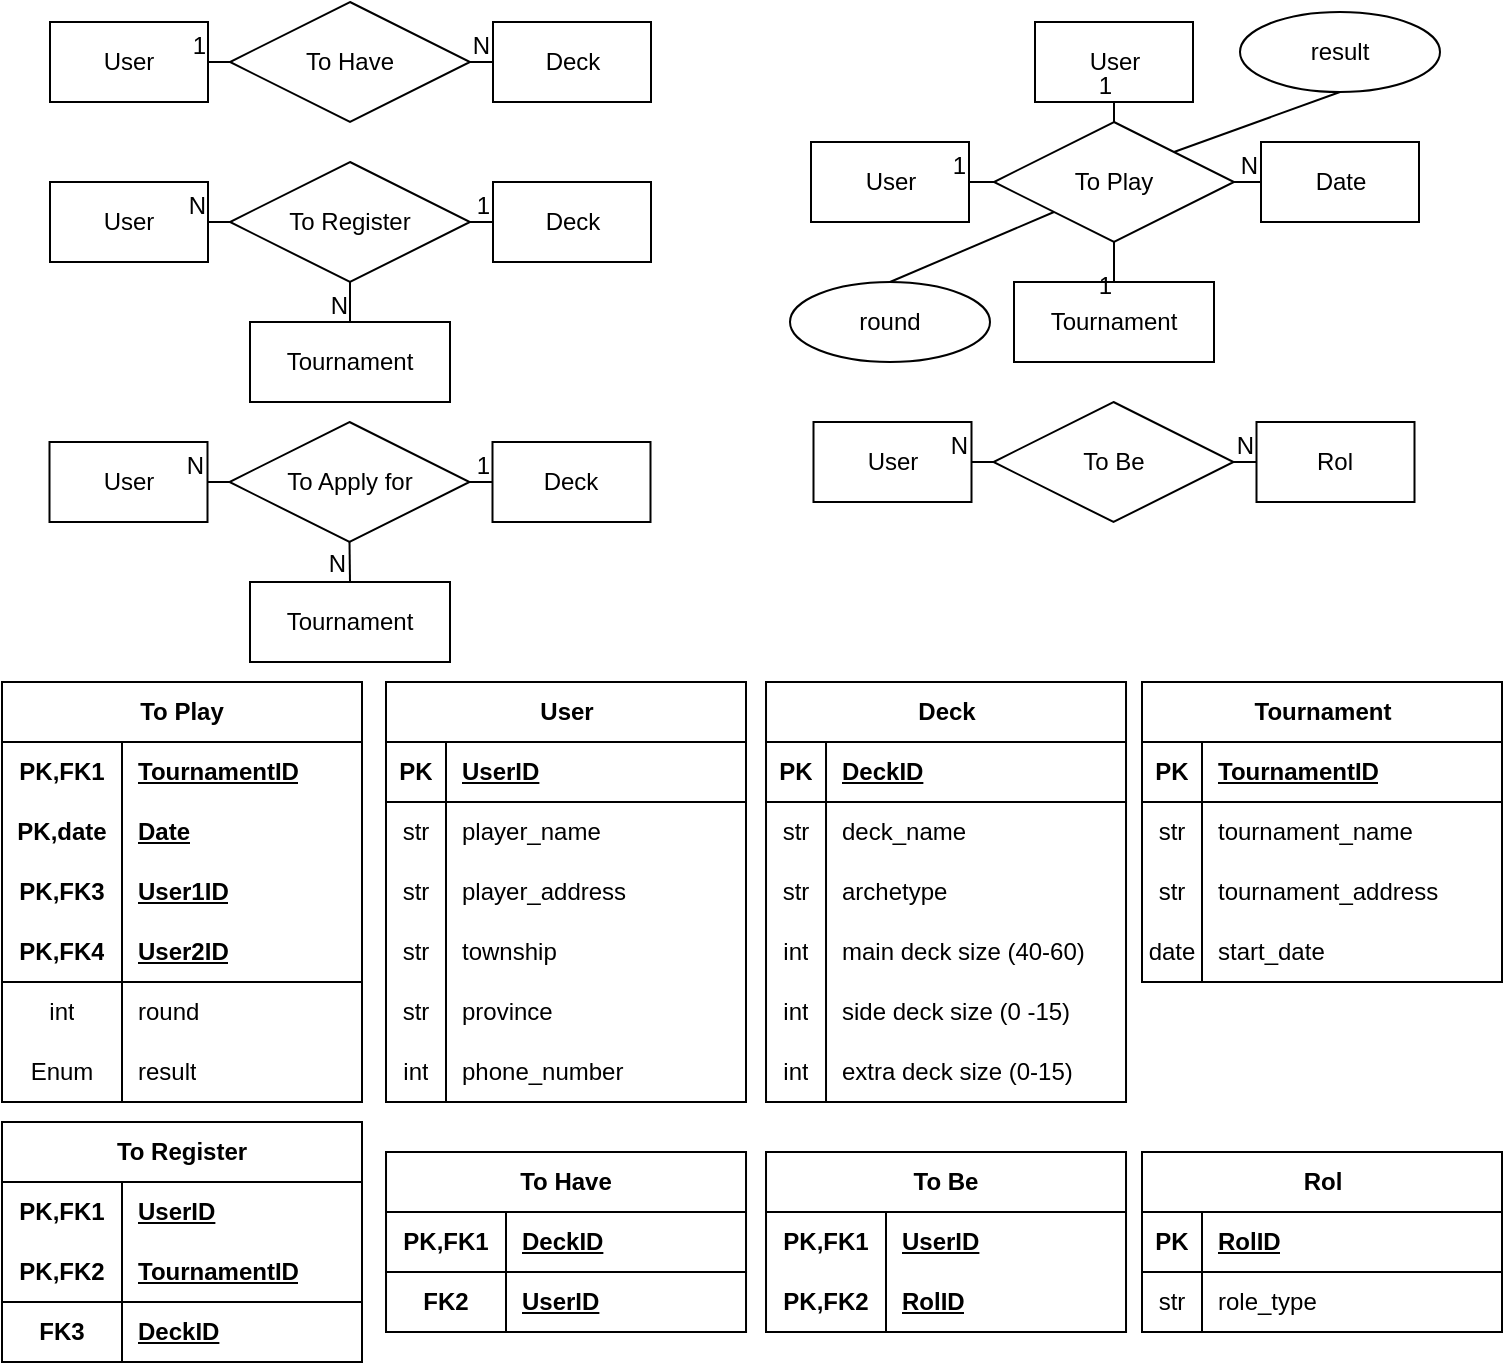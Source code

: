 <mxfile version="21.8.2" type="github">
  <diagram name="Page-1" id="n6OGM5h_O3I-MzQbRJ5R">
    <mxGraphModel dx="880" dy="466" grid="1" gridSize="10" guides="1" tooltips="1" connect="1" arrows="1" fold="1" page="1" pageScale="1" pageWidth="827" pageHeight="1169" math="0" shadow="0">
      <root>
        <mxCell id="0" />
        <mxCell id="1" parent="0" />
        <mxCell id="k-6lbQSvepRwD-YMHX3W-1" value="User" style="whiteSpace=wrap;html=1;align=center;" parent="1" vertex="1">
          <mxGeometry x="552.5" y="60" width="79" height="40" as="geometry" />
        </mxCell>
        <mxCell id="k-6lbQSvepRwD-YMHX3W-2" value="User" style="whiteSpace=wrap;html=1;align=center;" parent="1" vertex="1">
          <mxGeometry x="440.5" y="120" width="79" height="40" as="geometry" />
        </mxCell>
        <mxCell id="k-6lbQSvepRwD-YMHX3W-3" value="User" style="whiteSpace=wrap;html=1;align=center;" parent="1" vertex="1">
          <mxGeometry x="60" y="140" width="79" height="40" as="geometry" />
        </mxCell>
        <mxCell id="k-6lbQSvepRwD-YMHX3W-4" value="User" style="whiteSpace=wrap;html=1;align=center;" parent="1" vertex="1">
          <mxGeometry x="60" y="60" width="79" height="40" as="geometry" />
        </mxCell>
        <mxCell id="k-6lbQSvepRwD-YMHX3W-5" value="Tournament" style="whiteSpace=wrap;html=1;align=center;" parent="1" vertex="1">
          <mxGeometry x="542" y="190" width="100" height="40" as="geometry" />
        </mxCell>
        <mxCell id="k-6lbQSvepRwD-YMHX3W-6" value="To Have" style="shape=rhombus;perimeter=rhombusPerimeter;whiteSpace=wrap;html=1;align=center;rounded=0;" parent="1" vertex="1">
          <mxGeometry x="150" y="50" width="120" height="60" as="geometry" />
        </mxCell>
        <mxCell id="k-6lbQSvepRwD-YMHX3W-9" value="" style="endArrow=none;html=1;rounded=0;entryX=0;entryY=0.5;entryDx=0;entryDy=0;exitX=1;exitY=0.5;exitDx=0;exitDy=0;" parent="1" source="k-6lbQSvepRwD-YMHX3W-6" target="k-6lbQSvepRwD-YMHX3W-131" edge="1">
          <mxGeometry relative="1" as="geometry">
            <mxPoint x="160" y="130" as="sourcePoint" />
            <mxPoint x="140" y="80" as="targetPoint" />
          </mxGeometry>
        </mxCell>
        <mxCell id="k-6lbQSvepRwD-YMHX3W-10" value="N" style="resizable=0;html=1;whiteSpace=wrap;align=right;verticalAlign=bottom;rounded=0;" parent="k-6lbQSvepRwD-YMHX3W-9" connectable="0" vertex="1">
          <mxGeometry x="1" relative="1" as="geometry" />
        </mxCell>
        <mxCell id="k-6lbQSvepRwD-YMHX3W-11" value="To Register" style="shape=rhombus;perimeter=rhombusPerimeter;whiteSpace=wrap;html=1;align=center;rounded=0;" parent="1" vertex="1">
          <mxGeometry x="150" y="130" width="120" height="60" as="geometry" />
        </mxCell>
        <mxCell id="k-6lbQSvepRwD-YMHX3W-12" value="" style="endArrow=none;html=1;rounded=0;exitX=0.5;exitY=1;exitDx=0;exitDy=0;entryX=0.5;entryY=0;entryDx=0;entryDy=0;" parent="1" source="k-6lbQSvepRwD-YMHX3W-11" target="k-6lbQSvepRwD-YMHX3W-130" edge="1">
          <mxGeometry relative="1" as="geometry">
            <mxPoint x="250" y="270" as="sourcePoint" />
            <mxPoint x="209.995" y="220" as="targetPoint" />
          </mxGeometry>
        </mxCell>
        <mxCell id="k-6lbQSvepRwD-YMHX3W-13" value="N" style="resizable=0;html=1;whiteSpace=wrap;align=right;verticalAlign=bottom;rounded=0;" parent="k-6lbQSvepRwD-YMHX3W-12" connectable="0" vertex="1">
          <mxGeometry x="1" relative="1" as="geometry" />
        </mxCell>
        <mxCell id="k-6lbQSvepRwD-YMHX3W-14" style="edgeStyle=orthogonalEdgeStyle;rounded=0;orthogonalLoop=1;jettySize=auto;html=1;exitX=1;exitY=0;exitDx=0;exitDy=0;" parent="1" source="k-6lbQSvepRwD-YMHX3W-15" edge="1">
          <mxGeometry relative="1" as="geometry">
            <mxPoint x="622" y="125" as="targetPoint" />
          </mxGeometry>
        </mxCell>
        <mxCell id="k-6lbQSvepRwD-YMHX3W-15" value="To Play" style="shape=rhombus;perimeter=rhombusPerimeter;whiteSpace=wrap;html=1;align=center;rounded=0;" parent="1" vertex="1">
          <mxGeometry x="532" y="110" width="120" height="60" as="geometry" />
        </mxCell>
        <mxCell id="k-6lbQSvepRwD-YMHX3W-16" value="round" style="ellipse;whiteSpace=wrap;html=1;align=center;" parent="1" vertex="1">
          <mxGeometry x="430" y="190" width="100" height="40" as="geometry" />
        </mxCell>
        <mxCell id="k-6lbQSvepRwD-YMHX3W-17" value="" style="endArrow=none;html=1;rounded=0;exitX=0.5;exitY=0;exitDx=0;exitDy=0;entryX=0;entryY=1;entryDx=0;entryDy=0;" parent="1" source="k-6lbQSvepRwD-YMHX3W-16" target="k-6lbQSvepRwD-YMHX3W-15" edge="1">
          <mxGeometry relative="1" as="geometry">
            <mxPoint x="514" y="160" as="sourcePoint" />
            <mxPoint x="674" y="160" as="targetPoint" />
          </mxGeometry>
        </mxCell>
        <mxCell id="k-6lbQSvepRwD-YMHX3W-20" value="result" style="ellipse;whiteSpace=wrap;html=1;align=center;" parent="1" vertex="1">
          <mxGeometry x="655" y="55" width="100" height="40" as="geometry" />
        </mxCell>
        <mxCell id="k-6lbQSvepRwD-YMHX3W-21" value="" style="endArrow=none;html=1;rounded=0;exitX=0.5;exitY=1;exitDx=0;exitDy=0;entryX=1;entryY=0;entryDx=0;entryDy=0;" parent="1" source="k-6lbQSvepRwD-YMHX3W-20" target="k-6lbQSvepRwD-YMHX3W-15" edge="1">
          <mxGeometry relative="1" as="geometry">
            <mxPoint x="566" y="42" as="sourcePoint" />
            <mxPoint x="674" y="110" as="targetPoint" />
          </mxGeometry>
        </mxCell>
        <mxCell id="k-6lbQSvepRwD-YMHX3W-22" value="To Play" style="shape=table;startSize=30;container=1;collapsible=1;childLayout=tableLayout;fixedRows=1;rowLines=0;fontStyle=1;align=center;resizeLast=1;html=1;whiteSpace=wrap;" parent="1" vertex="1">
          <mxGeometry x="36" y="390" width="180" height="210" as="geometry" />
        </mxCell>
        <mxCell id="k-6lbQSvepRwD-YMHX3W-23" style="shape=tableRow;horizontal=0;startSize=0;swimlaneHead=0;swimlaneBody=0;fillColor=none;collapsible=0;dropTarget=0;points=[[0,0.5],[1,0.5]];portConstraint=eastwest;top=0;left=0;right=0;bottom=0;html=1;" parent="k-6lbQSvepRwD-YMHX3W-22" vertex="1">
          <mxGeometry y="30" width="180" height="30" as="geometry" />
        </mxCell>
        <mxCell id="k-6lbQSvepRwD-YMHX3W-24" style="shape=partialRectangle;connectable=0;fillColor=none;top=0;left=0;bottom=0;right=0;fontStyle=1;overflow=hidden;html=1;whiteSpace=wrap;" parent="k-6lbQSvepRwD-YMHX3W-23" vertex="1">
          <mxGeometry width="60" height="30" as="geometry">
            <mxRectangle width="60" height="30" as="alternateBounds" />
          </mxGeometry>
        </mxCell>
        <mxCell id="k-6lbQSvepRwD-YMHX3W-25" style="shape=partialRectangle;connectable=0;fillColor=none;top=0;left=0;bottom=0;right=0;align=left;spacingLeft=6;fontStyle=5;overflow=hidden;html=1;whiteSpace=wrap;" parent="k-6lbQSvepRwD-YMHX3W-23" vertex="1">
          <mxGeometry x="60" width="120" height="30" as="geometry">
            <mxRectangle width="120" height="30" as="alternateBounds" />
          </mxGeometry>
        </mxCell>
        <mxCell id="k-6lbQSvepRwD-YMHX3W-26" style="shape=tableRow;horizontal=0;startSize=0;swimlaneHead=0;swimlaneBody=0;fillColor=none;collapsible=0;dropTarget=0;points=[[0,0.5],[1,0.5]];portConstraint=eastwest;top=0;left=0;right=0;bottom=0;html=1;" parent="k-6lbQSvepRwD-YMHX3W-22" vertex="1">
          <mxGeometry y="60" width="180" height="30" as="geometry" />
        </mxCell>
        <mxCell id="k-6lbQSvepRwD-YMHX3W-27" style="shape=partialRectangle;connectable=0;fillColor=none;top=0;left=0;bottom=0;right=0;fontStyle=1;overflow=hidden;html=1;whiteSpace=wrap;" parent="k-6lbQSvepRwD-YMHX3W-26" vertex="1">
          <mxGeometry width="60" height="30" as="geometry">
            <mxRectangle width="60" height="30" as="alternateBounds" />
          </mxGeometry>
        </mxCell>
        <mxCell id="k-6lbQSvepRwD-YMHX3W-28" style="shape=partialRectangle;connectable=0;fillColor=none;top=0;left=0;bottom=0;right=0;align=left;spacingLeft=6;fontStyle=5;overflow=hidden;html=1;whiteSpace=wrap;" parent="k-6lbQSvepRwD-YMHX3W-26" vertex="1">
          <mxGeometry x="60" width="120" height="30" as="geometry">
            <mxRectangle width="120" height="30" as="alternateBounds" />
          </mxGeometry>
        </mxCell>
        <mxCell id="k-6lbQSvepRwD-YMHX3W-29" value="" style="shape=tableRow;horizontal=0;startSize=0;swimlaneHead=0;swimlaneBody=0;fillColor=none;collapsible=0;dropTarget=0;points=[[0,0.5],[1,0.5]];portConstraint=eastwest;top=0;left=0;right=0;bottom=0;html=1;" parent="k-6lbQSvepRwD-YMHX3W-22" vertex="1">
          <mxGeometry y="90" width="180" height="30" as="geometry" />
        </mxCell>
        <mxCell id="k-6lbQSvepRwD-YMHX3W-30" value="PK,FK3" style="shape=partialRectangle;connectable=0;fillColor=none;top=0;left=0;bottom=0;right=0;fontStyle=1;overflow=hidden;html=1;whiteSpace=wrap;" parent="k-6lbQSvepRwD-YMHX3W-29" vertex="1">
          <mxGeometry width="60" height="30" as="geometry">
            <mxRectangle width="60" height="30" as="alternateBounds" />
          </mxGeometry>
        </mxCell>
        <mxCell id="k-6lbQSvepRwD-YMHX3W-31" value="User1ID" style="shape=partialRectangle;connectable=0;fillColor=none;top=0;left=0;bottom=0;right=0;align=left;spacingLeft=6;fontStyle=5;overflow=hidden;html=1;whiteSpace=wrap;" parent="k-6lbQSvepRwD-YMHX3W-29" vertex="1">
          <mxGeometry x="60" width="120" height="30" as="geometry">
            <mxRectangle width="120" height="30" as="alternateBounds" />
          </mxGeometry>
        </mxCell>
        <mxCell id="k-6lbQSvepRwD-YMHX3W-32" value="" style="shape=tableRow;horizontal=0;startSize=0;swimlaneHead=0;swimlaneBody=0;fillColor=none;collapsible=0;dropTarget=0;points=[[0,0.5],[1,0.5]];portConstraint=eastwest;top=0;left=0;right=0;bottom=1;html=1;" parent="k-6lbQSvepRwD-YMHX3W-22" vertex="1">
          <mxGeometry y="120" width="180" height="30" as="geometry" />
        </mxCell>
        <mxCell id="k-6lbQSvepRwD-YMHX3W-33" value="PK,FK4" style="shape=partialRectangle;connectable=0;fillColor=none;top=0;left=0;bottom=0;right=0;fontStyle=1;overflow=hidden;html=1;whiteSpace=wrap;" parent="k-6lbQSvepRwD-YMHX3W-32" vertex="1">
          <mxGeometry width="60" height="30" as="geometry">
            <mxRectangle width="60" height="30" as="alternateBounds" />
          </mxGeometry>
        </mxCell>
        <mxCell id="k-6lbQSvepRwD-YMHX3W-34" value="User2ID" style="shape=partialRectangle;connectable=0;fillColor=none;top=0;left=0;bottom=0;right=0;align=left;spacingLeft=6;fontStyle=5;overflow=hidden;html=1;whiteSpace=wrap;" parent="k-6lbQSvepRwD-YMHX3W-32" vertex="1">
          <mxGeometry x="60" width="120" height="30" as="geometry">
            <mxRectangle width="120" height="30" as="alternateBounds" />
          </mxGeometry>
        </mxCell>
        <mxCell id="k-6lbQSvepRwD-YMHX3W-35" value="" style="shape=tableRow;horizontal=0;startSize=0;swimlaneHead=0;swimlaneBody=0;fillColor=none;collapsible=0;dropTarget=0;points=[[0,0.5],[1,0.5]];portConstraint=eastwest;top=0;left=0;right=0;bottom=0;html=1;" parent="k-6lbQSvepRwD-YMHX3W-22" vertex="1">
          <mxGeometry y="150" width="180" height="30" as="geometry" />
        </mxCell>
        <mxCell id="k-6lbQSvepRwD-YMHX3W-36" value="int" style="shape=partialRectangle;connectable=0;fillColor=none;top=0;left=0;bottom=0;right=0;editable=1;overflow=hidden;html=1;whiteSpace=wrap;" parent="k-6lbQSvepRwD-YMHX3W-35" vertex="1">
          <mxGeometry width="60" height="30" as="geometry">
            <mxRectangle width="60" height="30" as="alternateBounds" />
          </mxGeometry>
        </mxCell>
        <mxCell id="k-6lbQSvepRwD-YMHX3W-37" value="round" style="shape=partialRectangle;connectable=0;fillColor=none;top=0;left=0;bottom=0;right=0;align=left;spacingLeft=6;overflow=hidden;html=1;whiteSpace=wrap;" parent="k-6lbQSvepRwD-YMHX3W-35" vertex="1">
          <mxGeometry x="60" width="120" height="30" as="geometry">
            <mxRectangle width="120" height="30" as="alternateBounds" />
          </mxGeometry>
        </mxCell>
        <mxCell id="k-6lbQSvepRwD-YMHX3W-41" style="shape=tableRow;horizontal=0;startSize=0;swimlaneHead=0;swimlaneBody=0;fillColor=none;collapsible=0;dropTarget=0;points=[[0,0.5],[1,0.5]];portConstraint=eastwest;top=0;left=0;right=0;bottom=0;html=1;" parent="k-6lbQSvepRwD-YMHX3W-22" vertex="1">
          <mxGeometry y="180" width="180" height="30" as="geometry" />
        </mxCell>
        <mxCell id="k-6lbQSvepRwD-YMHX3W-42" value="Enum" style="shape=partialRectangle;connectable=0;fillColor=none;top=0;left=0;bottom=0;right=0;editable=1;overflow=hidden;html=1;whiteSpace=wrap;" parent="k-6lbQSvepRwD-YMHX3W-41" vertex="1">
          <mxGeometry width="60" height="30" as="geometry">
            <mxRectangle width="60" height="30" as="alternateBounds" />
          </mxGeometry>
        </mxCell>
        <mxCell id="k-6lbQSvepRwD-YMHX3W-43" style="shape=partialRectangle;connectable=0;fillColor=none;top=0;left=0;bottom=0;right=0;align=left;spacingLeft=6;overflow=hidden;html=1;whiteSpace=wrap;" parent="k-6lbQSvepRwD-YMHX3W-41" vertex="1">
          <mxGeometry x="60" width="120" height="30" as="geometry">
            <mxRectangle width="120" height="30" as="alternateBounds" />
          </mxGeometry>
        </mxCell>
        <mxCell id="k-6lbQSvepRwD-YMHX3W-44" value="PK,date" style="shape=partialRectangle;connectable=0;fillColor=none;top=0;left=0;bottom=0;right=0;fontStyle=1;overflow=hidden;html=1;whiteSpace=wrap;" parent="1" vertex="1">
          <mxGeometry x="36" y="450" width="60" height="30" as="geometry">
            <mxRectangle width="60" height="30" as="alternateBounds" />
          </mxGeometry>
        </mxCell>
        <mxCell id="k-6lbQSvepRwD-YMHX3W-45" value="Date" style="shape=partialRectangle;connectable=0;fillColor=none;top=0;left=0;bottom=0;right=0;align=left;spacingLeft=6;fontStyle=5;overflow=hidden;html=1;whiteSpace=wrap;" parent="1" vertex="1">
          <mxGeometry x="96" y="450" width="120" height="30" as="geometry">
            <mxRectangle width="120" height="30" as="alternateBounds" />
          </mxGeometry>
        </mxCell>
        <mxCell id="k-6lbQSvepRwD-YMHX3W-46" value="PK,FK1" style="shape=partialRectangle;connectable=0;fillColor=none;top=0;left=0;bottom=0;right=0;fontStyle=1;overflow=hidden;html=1;whiteSpace=wrap;" parent="1" vertex="1">
          <mxGeometry x="36" y="420" width="60" height="30" as="geometry">
            <mxRectangle width="60" height="30" as="alternateBounds" />
          </mxGeometry>
        </mxCell>
        <mxCell id="k-6lbQSvepRwD-YMHX3W-47" value="TournamentID" style="shape=partialRectangle;connectable=0;fillColor=none;top=0;left=0;bottom=0;right=0;align=left;spacingLeft=6;fontStyle=5;overflow=hidden;html=1;whiteSpace=wrap;" parent="1" vertex="1">
          <mxGeometry x="96" y="420" width="120" height="30" as="geometry">
            <mxRectangle width="120" height="30" as="alternateBounds" />
          </mxGeometry>
        </mxCell>
        <mxCell id="k-6lbQSvepRwD-YMHX3W-48" value="result" style="shape=partialRectangle;connectable=0;fillColor=none;top=0;left=0;bottom=0;right=0;align=left;spacingLeft=6;overflow=hidden;html=1;whiteSpace=wrap;" parent="1" vertex="1">
          <mxGeometry x="96" y="570" width="120" height="30" as="geometry">
            <mxRectangle width="120" height="30" as="alternateBounds" />
          </mxGeometry>
        </mxCell>
        <mxCell id="k-6lbQSvepRwD-YMHX3W-49" value="User" style="shape=table;startSize=30;container=1;collapsible=1;childLayout=tableLayout;fixedRows=1;rowLines=0;fontStyle=1;align=center;resizeLast=1;html=1;" parent="1" vertex="1">
          <mxGeometry x="228" y="390" width="180" height="210" as="geometry" />
        </mxCell>
        <mxCell id="k-6lbQSvepRwD-YMHX3W-50" value="" style="shape=tableRow;horizontal=0;startSize=0;swimlaneHead=0;swimlaneBody=0;fillColor=none;collapsible=0;dropTarget=0;points=[[0,0.5],[1,0.5]];portConstraint=eastwest;top=0;left=0;right=0;bottom=1;" parent="k-6lbQSvepRwD-YMHX3W-49" vertex="1">
          <mxGeometry y="30" width="180" height="30" as="geometry" />
        </mxCell>
        <mxCell id="k-6lbQSvepRwD-YMHX3W-51" value="PK" style="shape=partialRectangle;connectable=0;fillColor=none;top=0;left=0;bottom=0;right=0;fontStyle=1;overflow=hidden;whiteSpace=wrap;html=1;" parent="k-6lbQSvepRwD-YMHX3W-50" vertex="1">
          <mxGeometry width="30" height="30" as="geometry">
            <mxRectangle width="30" height="30" as="alternateBounds" />
          </mxGeometry>
        </mxCell>
        <mxCell id="k-6lbQSvepRwD-YMHX3W-52" value="UserID" style="shape=partialRectangle;connectable=0;fillColor=none;top=0;left=0;bottom=0;right=0;align=left;spacingLeft=6;fontStyle=5;overflow=hidden;whiteSpace=wrap;html=1;" parent="k-6lbQSvepRwD-YMHX3W-50" vertex="1">
          <mxGeometry x="30" width="150" height="30" as="geometry">
            <mxRectangle width="150" height="30" as="alternateBounds" />
          </mxGeometry>
        </mxCell>
        <mxCell id="k-6lbQSvepRwD-YMHX3W-53" value="" style="shape=tableRow;horizontal=0;startSize=0;swimlaneHead=0;swimlaneBody=0;fillColor=none;collapsible=0;dropTarget=0;points=[[0,0.5],[1,0.5]];portConstraint=eastwest;top=0;left=0;right=0;bottom=0;" parent="k-6lbQSvepRwD-YMHX3W-49" vertex="1">
          <mxGeometry y="60" width="180" height="30" as="geometry" />
        </mxCell>
        <mxCell id="k-6lbQSvepRwD-YMHX3W-54" value="str" style="shape=partialRectangle;connectable=0;fillColor=none;top=0;left=0;bottom=0;right=0;editable=1;overflow=hidden;whiteSpace=wrap;html=1;" parent="k-6lbQSvepRwD-YMHX3W-53" vertex="1">
          <mxGeometry width="30" height="30" as="geometry">
            <mxRectangle width="30" height="30" as="alternateBounds" />
          </mxGeometry>
        </mxCell>
        <mxCell id="k-6lbQSvepRwD-YMHX3W-55" value="player_name" style="shape=partialRectangle;connectable=0;fillColor=none;top=0;left=0;bottom=0;right=0;align=left;spacingLeft=6;overflow=hidden;whiteSpace=wrap;html=1;" parent="k-6lbQSvepRwD-YMHX3W-53" vertex="1">
          <mxGeometry x="30" width="150" height="30" as="geometry">
            <mxRectangle width="150" height="30" as="alternateBounds" />
          </mxGeometry>
        </mxCell>
        <mxCell id="k-6lbQSvepRwD-YMHX3W-56" value="" style="shape=tableRow;horizontal=0;startSize=0;swimlaneHead=0;swimlaneBody=0;fillColor=none;collapsible=0;dropTarget=0;points=[[0,0.5],[1,0.5]];portConstraint=eastwest;top=0;left=0;right=0;bottom=0;" parent="k-6lbQSvepRwD-YMHX3W-49" vertex="1">
          <mxGeometry y="90" width="180" height="30" as="geometry" />
        </mxCell>
        <mxCell id="k-6lbQSvepRwD-YMHX3W-57" value="str" style="shape=partialRectangle;connectable=0;fillColor=none;top=0;left=0;bottom=0;right=0;editable=1;overflow=hidden;whiteSpace=wrap;html=1;" parent="k-6lbQSvepRwD-YMHX3W-56" vertex="1">
          <mxGeometry width="30" height="30" as="geometry">
            <mxRectangle width="30" height="30" as="alternateBounds" />
          </mxGeometry>
        </mxCell>
        <mxCell id="k-6lbQSvepRwD-YMHX3W-58" value="player_address" style="shape=partialRectangle;connectable=0;fillColor=none;top=0;left=0;bottom=0;right=0;align=left;spacingLeft=6;overflow=hidden;whiteSpace=wrap;html=1;" parent="k-6lbQSvepRwD-YMHX3W-56" vertex="1">
          <mxGeometry x="30" width="150" height="30" as="geometry">
            <mxRectangle width="150" height="30" as="alternateBounds" />
          </mxGeometry>
        </mxCell>
        <mxCell id="k-6lbQSvepRwD-YMHX3W-59" value="" style="shape=tableRow;horizontal=0;startSize=0;swimlaneHead=0;swimlaneBody=0;fillColor=none;collapsible=0;dropTarget=0;points=[[0,0.5],[1,0.5]];portConstraint=eastwest;top=0;left=0;right=0;bottom=0;" parent="k-6lbQSvepRwD-YMHX3W-49" vertex="1">
          <mxGeometry y="120" width="180" height="30" as="geometry" />
        </mxCell>
        <mxCell id="k-6lbQSvepRwD-YMHX3W-60" value="str" style="shape=partialRectangle;connectable=0;fillColor=none;top=0;left=0;bottom=0;right=0;editable=1;overflow=hidden;whiteSpace=wrap;html=1;" parent="k-6lbQSvepRwD-YMHX3W-59" vertex="1">
          <mxGeometry width="30" height="30" as="geometry">
            <mxRectangle width="30" height="30" as="alternateBounds" />
          </mxGeometry>
        </mxCell>
        <mxCell id="k-6lbQSvepRwD-YMHX3W-61" value="township" style="shape=partialRectangle;connectable=0;fillColor=none;top=0;left=0;bottom=0;right=0;align=left;spacingLeft=6;overflow=hidden;whiteSpace=wrap;html=1;" parent="k-6lbQSvepRwD-YMHX3W-59" vertex="1">
          <mxGeometry x="30" width="150" height="30" as="geometry">
            <mxRectangle width="150" height="30" as="alternateBounds" />
          </mxGeometry>
        </mxCell>
        <mxCell id="k-6lbQSvepRwD-YMHX3W-62" style="shape=tableRow;horizontal=0;startSize=0;swimlaneHead=0;swimlaneBody=0;fillColor=none;collapsible=0;dropTarget=0;points=[[0,0.5],[1,0.5]];portConstraint=eastwest;top=0;left=0;right=0;bottom=0;" parent="k-6lbQSvepRwD-YMHX3W-49" vertex="1">
          <mxGeometry y="150" width="180" height="30" as="geometry" />
        </mxCell>
        <mxCell id="k-6lbQSvepRwD-YMHX3W-63" value="str" style="shape=partialRectangle;connectable=0;fillColor=none;top=0;left=0;bottom=0;right=0;editable=1;overflow=hidden;whiteSpace=wrap;html=1;" parent="k-6lbQSvepRwD-YMHX3W-62" vertex="1">
          <mxGeometry width="30" height="30" as="geometry">
            <mxRectangle width="30" height="30" as="alternateBounds" />
          </mxGeometry>
        </mxCell>
        <mxCell id="k-6lbQSvepRwD-YMHX3W-64" value="province" style="shape=partialRectangle;connectable=0;fillColor=none;top=0;left=0;bottom=0;right=0;align=left;spacingLeft=6;overflow=hidden;whiteSpace=wrap;html=1;" parent="k-6lbQSvepRwD-YMHX3W-62" vertex="1">
          <mxGeometry x="30" width="150" height="30" as="geometry">
            <mxRectangle width="150" height="30" as="alternateBounds" />
          </mxGeometry>
        </mxCell>
        <mxCell id="k-6lbQSvepRwD-YMHX3W-65" style="shape=tableRow;horizontal=0;startSize=0;swimlaneHead=0;swimlaneBody=0;fillColor=none;collapsible=0;dropTarget=0;points=[[0,0.5],[1,0.5]];portConstraint=eastwest;top=0;left=0;right=0;bottom=0;" parent="k-6lbQSvepRwD-YMHX3W-49" vertex="1">
          <mxGeometry y="180" width="180" height="30" as="geometry" />
        </mxCell>
        <mxCell id="k-6lbQSvepRwD-YMHX3W-66" value="int" style="shape=partialRectangle;connectable=0;fillColor=none;top=0;left=0;bottom=0;right=0;editable=1;overflow=hidden;whiteSpace=wrap;html=1;" parent="k-6lbQSvepRwD-YMHX3W-65" vertex="1">
          <mxGeometry width="30" height="30" as="geometry">
            <mxRectangle width="30" height="30" as="alternateBounds" />
          </mxGeometry>
        </mxCell>
        <mxCell id="k-6lbQSvepRwD-YMHX3W-67" value="phone_number" style="shape=partialRectangle;connectable=0;fillColor=none;top=0;left=0;bottom=0;right=0;align=left;spacingLeft=6;overflow=hidden;whiteSpace=wrap;html=1;" parent="k-6lbQSvepRwD-YMHX3W-65" vertex="1">
          <mxGeometry x="30" width="150" height="30" as="geometry">
            <mxRectangle width="150" height="30" as="alternateBounds" />
          </mxGeometry>
        </mxCell>
        <mxCell id="k-6lbQSvepRwD-YMHX3W-68" value="Deck" style="shape=table;startSize=30;container=1;collapsible=1;childLayout=tableLayout;fixedRows=1;rowLines=0;fontStyle=1;align=center;resizeLast=1;html=1;" parent="1" vertex="1">
          <mxGeometry x="418.01" y="390" width="180" height="210" as="geometry" />
        </mxCell>
        <mxCell id="k-6lbQSvepRwD-YMHX3W-69" value="" style="shape=tableRow;horizontal=0;startSize=0;swimlaneHead=0;swimlaneBody=0;fillColor=none;collapsible=0;dropTarget=0;points=[[0,0.5],[1,0.5]];portConstraint=eastwest;top=0;left=0;right=0;bottom=1;" parent="k-6lbQSvepRwD-YMHX3W-68" vertex="1">
          <mxGeometry y="30" width="180" height="30" as="geometry" />
        </mxCell>
        <mxCell id="k-6lbQSvepRwD-YMHX3W-70" value="PK" style="shape=partialRectangle;connectable=0;fillColor=none;top=0;left=0;bottom=0;right=0;fontStyle=1;overflow=hidden;whiteSpace=wrap;html=1;" parent="k-6lbQSvepRwD-YMHX3W-69" vertex="1">
          <mxGeometry width="30" height="30" as="geometry">
            <mxRectangle width="30" height="30" as="alternateBounds" />
          </mxGeometry>
        </mxCell>
        <mxCell id="k-6lbQSvepRwD-YMHX3W-71" value="DeckID" style="shape=partialRectangle;connectable=0;fillColor=none;top=0;left=0;bottom=0;right=0;align=left;spacingLeft=6;fontStyle=5;overflow=hidden;whiteSpace=wrap;html=1;" parent="k-6lbQSvepRwD-YMHX3W-69" vertex="1">
          <mxGeometry x="30" width="150" height="30" as="geometry">
            <mxRectangle width="150" height="30" as="alternateBounds" />
          </mxGeometry>
        </mxCell>
        <mxCell id="k-6lbQSvepRwD-YMHX3W-72" value="" style="shape=tableRow;horizontal=0;startSize=0;swimlaneHead=0;swimlaneBody=0;fillColor=none;collapsible=0;dropTarget=0;points=[[0,0.5],[1,0.5]];portConstraint=eastwest;top=0;left=0;right=0;bottom=0;" parent="k-6lbQSvepRwD-YMHX3W-68" vertex="1">
          <mxGeometry y="60" width="180" height="30" as="geometry" />
        </mxCell>
        <mxCell id="k-6lbQSvepRwD-YMHX3W-73" value="str" style="shape=partialRectangle;connectable=0;fillColor=none;top=0;left=0;bottom=0;right=0;editable=1;overflow=hidden;whiteSpace=wrap;html=1;" parent="k-6lbQSvepRwD-YMHX3W-72" vertex="1">
          <mxGeometry width="30" height="30" as="geometry">
            <mxRectangle width="30" height="30" as="alternateBounds" />
          </mxGeometry>
        </mxCell>
        <mxCell id="k-6lbQSvepRwD-YMHX3W-74" value="deck_name" style="shape=partialRectangle;connectable=0;fillColor=none;top=0;left=0;bottom=0;right=0;align=left;spacingLeft=6;overflow=hidden;whiteSpace=wrap;html=1;" parent="k-6lbQSvepRwD-YMHX3W-72" vertex="1">
          <mxGeometry x="30" width="150" height="30" as="geometry">
            <mxRectangle width="150" height="30" as="alternateBounds" />
          </mxGeometry>
        </mxCell>
        <mxCell id="k-6lbQSvepRwD-YMHX3W-75" value="" style="shape=tableRow;horizontal=0;startSize=0;swimlaneHead=0;swimlaneBody=0;fillColor=none;collapsible=0;dropTarget=0;points=[[0,0.5],[1,0.5]];portConstraint=eastwest;top=0;left=0;right=0;bottom=0;" parent="k-6lbQSvepRwD-YMHX3W-68" vertex="1">
          <mxGeometry y="90" width="180" height="30" as="geometry" />
        </mxCell>
        <mxCell id="k-6lbQSvepRwD-YMHX3W-76" value="str" style="shape=partialRectangle;connectable=0;fillColor=none;top=0;left=0;bottom=0;right=0;editable=1;overflow=hidden;whiteSpace=wrap;html=1;" parent="k-6lbQSvepRwD-YMHX3W-75" vertex="1">
          <mxGeometry width="30" height="30" as="geometry">
            <mxRectangle width="30" height="30" as="alternateBounds" />
          </mxGeometry>
        </mxCell>
        <mxCell id="k-6lbQSvepRwD-YMHX3W-77" value="archetype" style="shape=partialRectangle;connectable=0;fillColor=none;top=0;left=0;bottom=0;right=0;align=left;spacingLeft=6;overflow=hidden;whiteSpace=wrap;html=1;" parent="k-6lbQSvepRwD-YMHX3W-75" vertex="1">
          <mxGeometry x="30" width="150" height="30" as="geometry">
            <mxRectangle width="150" height="30" as="alternateBounds" />
          </mxGeometry>
        </mxCell>
        <mxCell id="k-6lbQSvepRwD-YMHX3W-78" value="" style="shape=tableRow;horizontal=0;startSize=0;swimlaneHead=0;swimlaneBody=0;fillColor=none;collapsible=0;dropTarget=0;points=[[0,0.5],[1,0.5]];portConstraint=eastwest;top=0;left=0;right=0;bottom=0;" parent="k-6lbQSvepRwD-YMHX3W-68" vertex="1">
          <mxGeometry y="120" width="180" height="30" as="geometry" />
        </mxCell>
        <mxCell id="k-6lbQSvepRwD-YMHX3W-79" value="int" style="shape=partialRectangle;connectable=0;fillColor=none;top=0;left=0;bottom=0;right=0;editable=1;overflow=hidden;whiteSpace=wrap;html=1;" parent="k-6lbQSvepRwD-YMHX3W-78" vertex="1">
          <mxGeometry width="30" height="30" as="geometry">
            <mxRectangle width="30" height="30" as="alternateBounds" />
          </mxGeometry>
        </mxCell>
        <mxCell id="k-6lbQSvepRwD-YMHX3W-80" value="main deck size (40-60)" style="shape=partialRectangle;connectable=0;fillColor=none;top=0;left=0;bottom=0;right=0;align=left;spacingLeft=6;overflow=hidden;whiteSpace=wrap;html=1;" parent="k-6lbQSvepRwD-YMHX3W-78" vertex="1">
          <mxGeometry x="30" width="150" height="30" as="geometry">
            <mxRectangle width="150" height="30" as="alternateBounds" />
          </mxGeometry>
        </mxCell>
        <mxCell id="k-6lbQSvepRwD-YMHX3W-81" style="shape=tableRow;horizontal=0;startSize=0;swimlaneHead=0;swimlaneBody=0;fillColor=none;collapsible=0;dropTarget=0;points=[[0,0.5],[1,0.5]];portConstraint=eastwest;top=0;left=0;right=0;bottom=0;" parent="k-6lbQSvepRwD-YMHX3W-68" vertex="1">
          <mxGeometry y="150" width="180" height="30" as="geometry" />
        </mxCell>
        <mxCell id="k-6lbQSvepRwD-YMHX3W-82" value="int" style="shape=partialRectangle;connectable=0;fillColor=none;top=0;left=0;bottom=0;right=0;editable=1;overflow=hidden;whiteSpace=wrap;html=1;" parent="k-6lbQSvepRwD-YMHX3W-81" vertex="1">
          <mxGeometry width="30" height="30" as="geometry">
            <mxRectangle width="30" height="30" as="alternateBounds" />
          </mxGeometry>
        </mxCell>
        <mxCell id="k-6lbQSvepRwD-YMHX3W-83" value="side deck size (0 -15)" style="shape=partialRectangle;connectable=0;fillColor=none;top=0;left=0;bottom=0;right=0;align=left;spacingLeft=6;overflow=hidden;whiteSpace=wrap;html=1;" parent="k-6lbQSvepRwD-YMHX3W-81" vertex="1">
          <mxGeometry x="30" width="150" height="30" as="geometry">
            <mxRectangle width="150" height="30" as="alternateBounds" />
          </mxGeometry>
        </mxCell>
        <mxCell id="k-6lbQSvepRwD-YMHX3W-84" style="shape=tableRow;horizontal=0;startSize=0;swimlaneHead=0;swimlaneBody=0;fillColor=none;collapsible=0;dropTarget=0;points=[[0,0.5],[1,0.5]];portConstraint=eastwest;top=0;left=0;right=0;bottom=0;" parent="k-6lbQSvepRwD-YMHX3W-68" vertex="1">
          <mxGeometry y="180" width="180" height="30" as="geometry" />
        </mxCell>
        <mxCell id="k-6lbQSvepRwD-YMHX3W-85" value="int" style="shape=partialRectangle;connectable=0;fillColor=none;top=0;left=0;bottom=0;right=0;editable=1;overflow=hidden;whiteSpace=wrap;html=1;" parent="k-6lbQSvepRwD-YMHX3W-84" vertex="1">
          <mxGeometry width="30" height="30" as="geometry">
            <mxRectangle width="30" height="30" as="alternateBounds" />
          </mxGeometry>
        </mxCell>
        <mxCell id="k-6lbQSvepRwD-YMHX3W-86" value="extra deck size (0-15)" style="shape=partialRectangle;connectable=0;fillColor=none;top=0;left=0;bottom=0;right=0;align=left;spacingLeft=6;overflow=hidden;whiteSpace=wrap;html=1;" parent="k-6lbQSvepRwD-YMHX3W-84" vertex="1">
          <mxGeometry x="30" width="150" height="30" as="geometry">
            <mxRectangle width="150" height="30" as="alternateBounds" />
          </mxGeometry>
        </mxCell>
        <mxCell id="k-6lbQSvepRwD-YMHX3W-87" value="Tournament" style="shape=table;startSize=30;container=1;collapsible=1;childLayout=tableLayout;fixedRows=1;rowLines=0;fontStyle=1;align=center;resizeLast=1;html=1;" parent="1" vertex="1">
          <mxGeometry x="606" y="390" width="180" height="150" as="geometry" />
        </mxCell>
        <mxCell id="k-6lbQSvepRwD-YMHX3W-88" value="" style="shape=tableRow;horizontal=0;startSize=0;swimlaneHead=0;swimlaneBody=0;fillColor=none;collapsible=0;dropTarget=0;points=[[0,0.5],[1,0.5]];portConstraint=eastwest;top=0;left=0;right=0;bottom=1;" parent="k-6lbQSvepRwD-YMHX3W-87" vertex="1">
          <mxGeometry y="30" width="180" height="30" as="geometry" />
        </mxCell>
        <mxCell id="k-6lbQSvepRwD-YMHX3W-89" value="PK" style="shape=partialRectangle;connectable=0;fillColor=none;top=0;left=0;bottom=0;right=0;fontStyle=1;overflow=hidden;whiteSpace=wrap;html=1;" parent="k-6lbQSvepRwD-YMHX3W-88" vertex="1">
          <mxGeometry width="30" height="30" as="geometry">
            <mxRectangle width="30" height="30" as="alternateBounds" />
          </mxGeometry>
        </mxCell>
        <mxCell id="k-6lbQSvepRwD-YMHX3W-90" value="TournamentID" style="shape=partialRectangle;connectable=0;fillColor=none;top=0;left=0;bottom=0;right=0;align=left;spacingLeft=6;fontStyle=5;overflow=hidden;whiteSpace=wrap;html=1;" parent="k-6lbQSvepRwD-YMHX3W-88" vertex="1">
          <mxGeometry x="30" width="150" height="30" as="geometry">
            <mxRectangle width="150" height="30" as="alternateBounds" />
          </mxGeometry>
        </mxCell>
        <mxCell id="k-6lbQSvepRwD-YMHX3W-91" value="" style="shape=tableRow;horizontal=0;startSize=0;swimlaneHead=0;swimlaneBody=0;fillColor=none;collapsible=0;dropTarget=0;points=[[0,0.5],[1,0.5]];portConstraint=eastwest;top=0;left=0;right=0;bottom=0;" parent="k-6lbQSvepRwD-YMHX3W-87" vertex="1">
          <mxGeometry y="60" width="180" height="30" as="geometry" />
        </mxCell>
        <mxCell id="k-6lbQSvepRwD-YMHX3W-92" value="str" style="shape=partialRectangle;connectable=0;fillColor=none;top=0;left=0;bottom=0;right=0;editable=1;overflow=hidden;whiteSpace=wrap;html=1;" parent="k-6lbQSvepRwD-YMHX3W-91" vertex="1">
          <mxGeometry width="30" height="30" as="geometry">
            <mxRectangle width="30" height="30" as="alternateBounds" />
          </mxGeometry>
        </mxCell>
        <mxCell id="k-6lbQSvepRwD-YMHX3W-93" value="tournament_name" style="shape=partialRectangle;connectable=0;fillColor=none;top=0;left=0;bottom=0;right=0;align=left;spacingLeft=6;overflow=hidden;whiteSpace=wrap;html=1;" parent="k-6lbQSvepRwD-YMHX3W-91" vertex="1">
          <mxGeometry x="30" width="150" height="30" as="geometry">
            <mxRectangle width="150" height="30" as="alternateBounds" />
          </mxGeometry>
        </mxCell>
        <mxCell id="k-6lbQSvepRwD-YMHX3W-94" value="" style="shape=tableRow;horizontal=0;startSize=0;swimlaneHead=0;swimlaneBody=0;fillColor=none;collapsible=0;dropTarget=0;points=[[0,0.5],[1,0.5]];portConstraint=eastwest;top=0;left=0;right=0;bottom=0;" parent="k-6lbQSvepRwD-YMHX3W-87" vertex="1">
          <mxGeometry y="90" width="180" height="30" as="geometry" />
        </mxCell>
        <mxCell id="k-6lbQSvepRwD-YMHX3W-95" value="str" style="shape=partialRectangle;connectable=0;fillColor=none;top=0;left=0;bottom=0;right=0;editable=1;overflow=hidden;whiteSpace=wrap;html=1;" parent="k-6lbQSvepRwD-YMHX3W-94" vertex="1">
          <mxGeometry width="30" height="30" as="geometry">
            <mxRectangle width="30" height="30" as="alternateBounds" />
          </mxGeometry>
        </mxCell>
        <mxCell id="k-6lbQSvepRwD-YMHX3W-96" value="tournament_address" style="shape=partialRectangle;connectable=0;fillColor=none;top=0;left=0;bottom=0;right=0;align=left;spacingLeft=6;overflow=hidden;whiteSpace=wrap;html=1;" parent="k-6lbQSvepRwD-YMHX3W-94" vertex="1">
          <mxGeometry x="30" width="150" height="30" as="geometry">
            <mxRectangle width="150" height="30" as="alternateBounds" />
          </mxGeometry>
        </mxCell>
        <mxCell id="k-6lbQSvepRwD-YMHX3W-97" value="" style="shape=tableRow;horizontal=0;startSize=0;swimlaneHead=0;swimlaneBody=0;fillColor=none;collapsible=0;dropTarget=0;points=[[0,0.5],[1,0.5]];portConstraint=eastwest;top=0;left=0;right=0;bottom=0;" parent="k-6lbQSvepRwD-YMHX3W-87" vertex="1">
          <mxGeometry y="120" width="180" height="30" as="geometry" />
        </mxCell>
        <mxCell id="k-6lbQSvepRwD-YMHX3W-98" value="date" style="shape=partialRectangle;connectable=0;fillColor=none;top=0;left=0;bottom=0;right=0;editable=1;overflow=hidden;whiteSpace=wrap;html=1;" parent="k-6lbQSvepRwD-YMHX3W-97" vertex="1">
          <mxGeometry width="30" height="30" as="geometry">
            <mxRectangle width="30" height="30" as="alternateBounds" />
          </mxGeometry>
        </mxCell>
        <mxCell id="k-6lbQSvepRwD-YMHX3W-99" value="start_date" style="shape=partialRectangle;connectable=0;fillColor=none;top=0;left=0;bottom=0;right=0;align=left;spacingLeft=6;overflow=hidden;whiteSpace=wrap;html=1;" parent="k-6lbQSvepRwD-YMHX3W-97" vertex="1">
          <mxGeometry x="30" width="150" height="30" as="geometry">
            <mxRectangle width="150" height="30" as="alternateBounds" />
          </mxGeometry>
        </mxCell>
        <mxCell id="k-6lbQSvepRwD-YMHX3W-100" value="" style="endArrow=none;html=1;rounded=0;exitX=0.5;exitY=1;exitDx=0;exitDy=0;entryX=0.5;entryY=0;entryDx=0;entryDy=0;" parent="1" source="k-6lbQSvepRwD-YMHX3W-15" target="k-6lbQSvepRwD-YMHX3W-5" edge="1">
          <mxGeometry relative="1" as="geometry">
            <mxPoint x="514" y="330" as="sourcePoint" />
            <mxPoint x="592" y="190" as="targetPoint" />
          </mxGeometry>
        </mxCell>
        <mxCell id="k-6lbQSvepRwD-YMHX3W-101" value="1" style="resizable=0;html=1;whiteSpace=wrap;align=right;verticalAlign=bottom;" parent="k-6lbQSvepRwD-YMHX3W-100" connectable="0" vertex="1">
          <mxGeometry x="1" relative="1" as="geometry">
            <mxPoint y="10" as="offset" />
          </mxGeometry>
        </mxCell>
        <mxCell id="k-6lbQSvepRwD-YMHX3W-102" value="" style="endArrow=none;html=1;rounded=0;entryX=0.5;entryY=1;entryDx=0;entryDy=0;exitX=0.5;exitY=0;exitDx=0;exitDy=0;" parent="1" source="k-6lbQSvepRwD-YMHX3W-15" target="k-6lbQSvepRwD-YMHX3W-1" edge="1">
          <mxGeometry relative="1" as="geometry">
            <mxPoint x="634" y="80" as="sourcePoint" />
            <mxPoint x="592" y="100" as="targetPoint" />
            <Array as="points" />
          </mxGeometry>
        </mxCell>
        <mxCell id="k-6lbQSvepRwD-YMHX3W-103" value="1" style="resizable=0;html=1;whiteSpace=wrap;align=right;verticalAlign=bottom;" parent="k-6lbQSvepRwD-YMHX3W-102" connectable="0" vertex="1">
          <mxGeometry x="1" relative="1" as="geometry" />
        </mxCell>
        <mxCell id="k-6lbQSvepRwD-YMHX3W-104" value="" style="endArrow=none;html=1;rounded=0;entryX=0;entryY=0.5;entryDx=0;entryDy=0;exitX=1;exitY=0.5;exitDx=0;exitDy=0;" parent="1" source="k-6lbQSvepRwD-YMHX3W-11" target="k-6lbQSvepRwD-YMHX3W-132" edge="1">
          <mxGeometry relative="1" as="geometry">
            <mxPoint x="454" y="366" as="sourcePoint" />
            <mxPoint x="284" y="160" as="targetPoint" />
            <Array as="points" />
          </mxGeometry>
        </mxCell>
        <mxCell id="k-6lbQSvepRwD-YMHX3W-105" value="1" style="resizable=0;html=1;whiteSpace=wrap;align=right;verticalAlign=bottom;" parent="k-6lbQSvepRwD-YMHX3W-104" connectable="0" vertex="1">
          <mxGeometry x="1" relative="1" as="geometry" />
        </mxCell>
        <mxCell id="k-6lbQSvepRwD-YMHX3W-106" value="" style="endArrow=none;html=1;rounded=0;entryX=1;entryY=0.5;entryDx=0;entryDy=0;exitX=0;exitY=0.5;exitDx=0;exitDy=0;" parent="1" source="k-6lbQSvepRwD-YMHX3W-15" target="k-6lbQSvepRwD-YMHX3W-2" edge="1">
          <mxGeometry relative="1" as="geometry">
            <mxPoint x="612" y="130" as="sourcePoint" />
            <mxPoint x="520" y="140" as="targetPoint" />
            <Array as="points" />
          </mxGeometry>
        </mxCell>
        <mxCell id="k-6lbQSvepRwD-YMHX3W-107" value="1" style="resizable=0;html=1;whiteSpace=wrap;align=right;verticalAlign=bottom;" parent="k-6lbQSvepRwD-YMHX3W-106" connectable="0" vertex="1">
          <mxGeometry x="1" relative="1" as="geometry" />
        </mxCell>
        <mxCell id="k-6lbQSvepRwD-YMHX3W-108" value="" style="endArrow=none;html=1;rounded=0;entryX=0.5;entryY=1;entryDx=0;entryDy=0;exitX=0.5;exitY=0;exitDx=0;exitDy=0;" parent="1" edge="1">
          <mxGeometry relative="1" as="geometry">
            <mxPoint x="724" y="150" as="sourcePoint" />
            <mxPoint x="724" y="150" as="targetPoint" />
            <Array as="points" />
          </mxGeometry>
        </mxCell>
        <mxCell id="k-6lbQSvepRwD-YMHX3W-109" value="" style="endArrow=none;html=1;rounded=0;exitX=1;exitY=0.5;exitDx=0;exitDy=0;entryX=0;entryY=0.5;entryDx=0;entryDy=0;" parent="1" source="k-6lbQSvepRwD-YMHX3W-15" target="k-6lbQSvepRwD-YMHX3W-133" edge="1">
          <mxGeometry relative="1" as="geometry">
            <mxPoint x="516" y="-200" as="sourcePoint" />
            <mxPoint x="670" y="140" as="targetPoint" />
          </mxGeometry>
        </mxCell>
        <mxCell id="k-6lbQSvepRwD-YMHX3W-110" value="N" style="resizable=0;html=1;whiteSpace=wrap;align=right;verticalAlign=bottom;rounded=0;" parent="k-6lbQSvepRwD-YMHX3W-109" connectable="0" vertex="1">
          <mxGeometry x="1" relative="1" as="geometry" />
        </mxCell>
        <mxCell id="k-6lbQSvepRwD-YMHX3W-111" value="To Have" style="shape=table;startSize=30;container=1;collapsible=1;childLayout=tableLayout;fixedRows=1;rowLines=0;fontStyle=1;align=center;resizeLast=1;html=1;whiteSpace=wrap;" parent="1" vertex="1">
          <mxGeometry x="228.01" y="625" width="180" height="90" as="geometry" />
        </mxCell>
        <mxCell id="k-6lbQSvepRwD-YMHX3W-115" value="" style="shape=tableRow;horizontal=0;startSize=0;swimlaneHead=0;swimlaneBody=0;fillColor=none;collapsible=0;dropTarget=0;points=[[0,0.5],[1,0.5]];portConstraint=eastwest;top=0;left=0;right=0;bottom=1;html=1;" parent="k-6lbQSvepRwD-YMHX3W-111" vertex="1">
          <mxGeometry y="30" width="180" height="30" as="geometry" />
        </mxCell>
        <mxCell id="k-6lbQSvepRwD-YMHX3W-116" value="PK,FK1" style="shape=partialRectangle;connectable=0;fillColor=none;top=0;left=0;bottom=0;right=0;fontStyle=1;overflow=hidden;html=1;whiteSpace=wrap;" parent="k-6lbQSvepRwD-YMHX3W-115" vertex="1">
          <mxGeometry width="60" height="30" as="geometry">
            <mxRectangle width="60" height="30" as="alternateBounds" />
          </mxGeometry>
        </mxCell>
        <mxCell id="k-6lbQSvepRwD-YMHX3W-117" value="DeckID" style="shape=partialRectangle;connectable=0;fillColor=none;top=0;left=0;bottom=0;right=0;align=left;spacingLeft=6;fontStyle=5;overflow=hidden;html=1;whiteSpace=wrap;" parent="k-6lbQSvepRwD-YMHX3W-115" vertex="1">
          <mxGeometry x="60" width="120" height="30" as="geometry">
            <mxRectangle width="120" height="30" as="alternateBounds" />
          </mxGeometry>
        </mxCell>
        <mxCell id="Z24bZGiS7pAMbp1wV9a9-3" style="shape=tableRow;horizontal=0;startSize=0;swimlaneHead=0;swimlaneBody=0;fillColor=none;collapsible=0;dropTarget=0;points=[[0,0.5],[1,0.5]];portConstraint=eastwest;top=0;left=0;right=0;bottom=1;html=1;" vertex="1" parent="k-6lbQSvepRwD-YMHX3W-111">
          <mxGeometry y="60" width="180" height="30" as="geometry" />
        </mxCell>
        <mxCell id="Z24bZGiS7pAMbp1wV9a9-4" value="FK2" style="shape=partialRectangle;connectable=0;fillColor=none;top=0;left=0;bottom=0;right=0;fontStyle=1;overflow=hidden;html=1;whiteSpace=wrap;" vertex="1" parent="Z24bZGiS7pAMbp1wV9a9-3">
          <mxGeometry width="60" height="30" as="geometry">
            <mxRectangle width="60" height="30" as="alternateBounds" />
          </mxGeometry>
        </mxCell>
        <mxCell id="Z24bZGiS7pAMbp1wV9a9-5" value="UserID" style="shape=partialRectangle;connectable=0;fillColor=none;top=0;left=0;bottom=0;right=0;align=left;spacingLeft=6;fontStyle=5;overflow=hidden;html=1;whiteSpace=wrap;" vertex="1" parent="Z24bZGiS7pAMbp1wV9a9-3">
          <mxGeometry x="60" width="120" height="30" as="geometry">
            <mxRectangle width="120" height="30" as="alternateBounds" />
          </mxGeometry>
        </mxCell>
        <mxCell id="k-6lbQSvepRwD-YMHX3W-118" value="To Register" style="shape=table;startSize=30;container=1;collapsible=1;childLayout=tableLayout;fixedRows=1;rowLines=0;fontStyle=1;align=center;resizeLast=1;html=1;whiteSpace=wrap;" parent="1" vertex="1">
          <mxGeometry x="36" y="610" width="180" height="120" as="geometry" />
        </mxCell>
        <mxCell id="k-6lbQSvepRwD-YMHX3W-119" value="" style="shape=tableRow;horizontal=0;startSize=0;swimlaneHead=0;swimlaneBody=0;fillColor=none;collapsible=0;dropTarget=0;points=[[0,0.5],[1,0.5]];portConstraint=eastwest;top=0;left=0;right=0;bottom=0;html=1;" parent="k-6lbQSvepRwD-YMHX3W-118" vertex="1">
          <mxGeometry y="30" width="180" height="30" as="geometry" />
        </mxCell>
        <mxCell id="k-6lbQSvepRwD-YMHX3W-120" value="PK,FK1" style="shape=partialRectangle;connectable=0;fillColor=none;top=0;left=0;bottom=0;right=0;fontStyle=1;overflow=hidden;html=1;whiteSpace=wrap;" parent="k-6lbQSvepRwD-YMHX3W-119" vertex="1">
          <mxGeometry width="60" height="30" as="geometry">
            <mxRectangle width="60" height="30" as="alternateBounds" />
          </mxGeometry>
        </mxCell>
        <mxCell id="k-6lbQSvepRwD-YMHX3W-121" value="UserID" style="shape=partialRectangle;connectable=0;fillColor=none;top=0;left=0;bottom=0;right=0;align=left;spacingLeft=6;fontStyle=5;overflow=hidden;html=1;whiteSpace=wrap;" parent="k-6lbQSvepRwD-YMHX3W-119" vertex="1">
          <mxGeometry x="60" width="120" height="30" as="geometry">
            <mxRectangle width="120" height="30" as="alternateBounds" />
          </mxGeometry>
        </mxCell>
        <mxCell id="k-6lbQSvepRwD-YMHX3W-122" value="" style="shape=tableRow;horizontal=0;startSize=0;swimlaneHead=0;swimlaneBody=0;fillColor=none;collapsible=0;dropTarget=0;points=[[0,0.5],[1,0.5]];portConstraint=eastwest;top=0;left=0;right=0;bottom=1;html=1;" parent="k-6lbQSvepRwD-YMHX3W-118" vertex="1">
          <mxGeometry y="60" width="180" height="30" as="geometry" />
        </mxCell>
        <mxCell id="k-6lbQSvepRwD-YMHX3W-123" value="PK,FK2" style="shape=partialRectangle;connectable=0;fillColor=none;top=0;left=0;bottom=0;right=0;fontStyle=1;overflow=hidden;html=1;whiteSpace=wrap;" parent="k-6lbQSvepRwD-YMHX3W-122" vertex="1">
          <mxGeometry width="60" height="30" as="geometry">
            <mxRectangle width="60" height="30" as="alternateBounds" />
          </mxGeometry>
        </mxCell>
        <mxCell id="k-6lbQSvepRwD-YMHX3W-124" value="TournamentID" style="shape=partialRectangle;connectable=0;fillColor=none;top=0;left=0;bottom=0;right=0;align=left;spacingLeft=6;fontStyle=5;overflow=hidden;html=1;whiteSpace=wrap;" parent="k-6lbQSvepRwD-YMHX3W-122" vertex="1">
          <mxGeometry x="60" width="120" height="30" as="geometry">
            <mxRectangle width="120" height="30" as="alternateBounds" />
          </mxGeometry>
        </mxCell>
        <mxCell id="k-6lbQSvepRwD-YMHX3W-125" style="shape=tableRow;horizontal=0;startSize=0;swimlaneHead=0;swimlaneBody=0;fillColor=none;collapsible=0;dropTarget=0;points=[[0,0.5],[1,0.5]];portConstraint=eastwest;top=0;left=0;right=0;bottom=1;html=1;" parent="k-6lbQSvepRwD-YMHX3W-118" vertex="1">
          <mxGeometry y="90" width="180" height="30" as="geometry" />
        </mxCell>
        <mxCell id="k-6lbQSvepRwD-YMHX3W-126" value="FK3" style="shape=partialRectangle;connectable=0;fillColor=none;top=0;left=0;bottom=0;right=0;fontStyle=1;overflow=hidden;html=1;whiteSpace=wrap;" parent="k-6lbQSvepRwD-YMHX3W-125" vertex="1">
          <mxGeometry width="60" height="30" as="geometry">
            <mxRectangle width="60" height="30" as="alternateBounds" />
          </mxGeometry>
        </mxCell>
        <mxCell id="k-6lbQSvepRwD-YMHX3W-127" value="DeckID" style="shape=partialRectangle;connectable=0;fillColor=none;top=0;left=0;bottom=0;right=0;align=left;spacingLeft=6;fontStyle=5;overflow=hidden;html=1;whiteSpace=wrap;" parent="k-6lbQSvepRwD-YMHX3W-125" vertex="1">
          <mxGeometry x="60" width="120" height="30" as="geometry">
            <mxRectangle width="120" height="30" as="alternateBounds" />
          </mxGeometry>
        </mxCell>
        <mxCell id="k-6lbQSvepRwD-YMHX3W-128" value="" style="endArrow=none;html=1;rounded=0;exitX=0;exitY=0.5;exitDx=0;exitDy=0;entryX=1;entryY=0.5;entryDx=0;entryDy=0;" parent="1" source="k-6lbQSvepRwD-YMHX3W-11" target="k-6lbQSvepRwD-YMHX3W-3" edge="1">
          <mxGeometry relative="1" as="geometry">
            <mxPoint x="230" y="210" as="sourcePoint" />
            <mxPoint x="140" y="160" as="targetPoint" />
          </mxGeometry>
        </mxCell>
        <mxCell id="k-6lbQSvepRwD-YMHX3W-129" value="N" style="resizable=0;html=1;whiteSpace=wrap;align=right;verticalAlign=bottom;rounded=0;" parent="k-6lbQSvepRwD-YMHX3W-128" connectable="0" vertex="1">
          <mxGeometry x="1" relative="1" as="geometry" />
        </mxCell>
        <mxCell id="k-6lbQSvepRwD-YMHX3W-130" value="Tournament" style="whiteSpace=wrap;html=1;align=center;" parent="1" vertex="1">
          <mxGeometry x="160" y="210" width="100" height="40" as="geometry" />
        </mxCell>
        <mxCell id="k-6lbQSvepRwD-YMHX3W-131" value="Deck" style="whiteSpace=wrap;html=1;align=center;" parent="1" vertex="1">
          <mxGeometry x="281.5" y="60" width="79" height="40" as="geometry" />
        </mxCell>
        <mxCell id="k-6lbQSvepRwD-YMHX3W-132" value="Deck" style="whiteSpace=wrap;html=1;align=center;" parent="1" vertex="1">
          <mxGeometry x="281.5" y="140" width="79" height="40" as="geometry" />
        </mxCell>
        <mxCell id="k-6lbQSvepRwD-YMHX3W-133" value="Date" style="whiteSpace=wrap;html=1;align=center;" parent="1" vertex="1">
          <mxGeometry x="665.5" y="120" width="79" height="40" as="geometry" />
        </mxCell>
        <mxCell id="k-6lbQSvepRwD-YMHX3W-134" value="Rol" style="shape=table;startSize=30;container=1;collapsible=1;childLayout=tableLayout;fixedRows=1;rowLines=0;fontStyle=1;align=center;resizeLast=1;html=1;" parent="1" vertex="1">
          <mxGeometry x="606" y="625" width="180" height="90" as="geometry" />
        </mxCell>
        <mxCell id="k-6lbQSvepRwD-YMHX3W-135" value="" style="shape=tableRow;horizontal=0;startSize=0;swimlaneHead=0;swimlaneBody=0;fillColor=none;collapsible=0;dropTarget=0;points=[[0,0.5],[1,0.5]];portConstraint=eastwest;top=0;left=0;right=0;bottom=1;" parent="k-6lbQSvepRwD-YMHX3W-134" vertex="1">
          <mxGeometry y="30" width="180" height="30" as="geometry" />
        </mxCell>
        <mxCell id="k-6lbQSvepRwD-YMHX3W-136" value="PK" style="shape=partialRectangle;connectable=0;fillColor=none;top=0;left=0;bottom=0;right=0;fontStyle=1;overflow=hidden;whiteSpace=wrap;html=1;" parent="k-6lbQSvepRwD-YMHX3W-135" vertex="1">
          <mxGeometry width="30" height="30" as="geometry">
            <mxRectangle width="30" height="30" as="alternateBounds" />
          </mxGeometry>
        </mxCell>
        <mxCell id="k-6lbQSvepRwD-YMHX3W-137" value="RolID" style="shape=partialRectangle;connectable=0;fillColor=none;top=0;left=0;bottom=0;right=0;align=left;spacingLeft=6;fontStyle=5;overflow=hidden;whiteSpace=wrap;html=1;" parent="k-6lbQSvepRwD-YMHX3W-135" vertex="1">
          <mxGeometry x="30" width="150" height="30" as="geometry">
            <mxRectangle width="150" height="30" as="alternateBounds" />
          </mxGeometry>
        </mxCell>
        <mxCell id="k-6lbQSvepRwD-YMHX3W-138" value="" style="shape=tableRow;horizontal=0;startSize=0;swimlaneHead=0;swimlaneBody=0;fillColor=none;collapsible=0;dropTarget=0;points=[[0,0.5],[1,0.5]];portConstraint=eastwest;top=0;left=0;right=0;bottom=0;" parent="k-6lbQSvepRwD-YMHX3W-134" vertex="1">
          <mxGeometry y="60" width="180" height="30" as="geometry" />
        </mxCell>
        <mxCell id="k-6lbQSvepRwD-YMHX3W-139" value="str" style="shape=partialRectangle;connectable=0;fillColor=none;top=0;left=0;bottom=0;right=0;editable=1;overflow=hidden;whiteSpace=wrap;html=1;" parent="k-6lbQSvepRwD-YMHX3W-138" vertex="1">
          <mxGeometry width="30" height="30" as="geometry">
            <mxRectangle width="30" height="30" as="alternateBounds" />
          </mxGeometry>
        </mxCell>
        <mxCell id="k-6lbQSvepRwD-YMHX3W-140" value="role_type" style="shape=partialRectangle;connectable=0;fillColor=none;top=0;left=0;bottom=0;right=0;align=left;spacingLeft=6;overflow=hidden;whiteSpace=wrap;html=1;" parent="k-6lbQSvepRwD-YMHX3W-138" vertex="1">
          <mxGeometry x="30" width="150" height="30" as="geometry">
            <mxRectangle width="150" height="30" as="alternateBounds" />
          </mxGeometry>
        </mxCell>
        <mxCell id="wPMsIFcLmtwg48WLiNXM-1" value="To Be" style="shape=table;startSize=30;container=1;collapsible=1;childLayout=tableLayout;fixedRows=1;rowLines=0;fontStyle=1;align=center;resizeLast=1;html=1;whiteSpace=wrap;" parent="1" vertex="1">
          <mxGeometry x="418.01" y="625" width="180" height="90" as="geometry" />
        </mxCell>
        <mxCell id="wPMsIFcLmtwg48WLiNXM-2" value="" style="shape=tableRow;horizontal=0;startSize=0;swimlaneHead=0;swimlaneBody=0;fillColor=none;collapsible=0;dropTarget=0;points=[[0,0.5],[1,0.5]];portConstraint=eastwest;top=0;left=0;right=0;bottom=0;html=1;" parent="wPMsIFcLmtwg48WLiNXM-1" vertex="1">
          <mxGeometry y="30" width="180" height="30" as="geometry" />
        </mxCell>
        <mxCell id="wPMsIFcLmtwg48WLiNXM-3" value="PK,FK1" style="shape=partialRectangle;connectable=0;fillColor=none;top=0;left=0;bottom=0;right=0;fontStyle=1;overflow=hidden;html=1;whiteSpace=wrap;" parent="wPMsIFcLmtwg48WLiNXM-2" vertex="1">
          <mxGeometry width="60" height="30" as="geometry">
            <mxRectangle width="60" height="30" as="alternateBounds" />
          </mxGeometry>
        </mxCell>
        <mxCell id="wPMsIFcLmtwg48WLiNXM-4" value="UserID" style="shape=partialRectangle;connectable=0;fillColor=none;top=0;left=0;bottom=0;right=0;align=left;spacingLeft=6;fontStyle=5;overflow=hidden;html=1;whiteSpace=wrap;" parent="wPMsIFcLmtwg48WLiNXM-2" vertex="1">
          <mxGeometry x="60" width="120" height="30" as="geometry">
            <mxRectangle width="120" height="30" as="alternateBounds" />
          </mxGeometry>
        </mxCell>
        <mxCell id="wPMsIFcLmtwg48WLiNXM-5" value="" style="shape=tableRow;horizontal=0;startSize=0;swimlaneHead=0;swimlaneBody=0;fillColor=none;collapsible=0;dropTarget=0;points=[[0,0.5],[1,0.5]];portConstraint=eastwest;top=0;left=0;right=0;bottom=1;html=1;" parent="wPMsIFcLmtwg48WLiNXM-1" vertex="1">
          <mxGeometry y="60" width="180" height="30" as="geometry" />
        </mxCell>
        <mxCell id="wPMsIFcLmtwg48WLiNXM-6" value="PK,FK2" style="shape=partialRectangle;connectable=0;fillColor=none;top=0;left=0;bottom=0;right=0;fontStyle=1;overflow=hidden;html=1;whiteSpace=wrap;" parent="wPMsIFcLmtwg48WLiNXM-5" vertex="1">
          <mxGeometry width="60" height="30" as="geometry">
            <mxRectangle width="60" height="30" as="alternateBounds" />
          </mxGeometry>
        </mxCell>
        <mxCell id="wPMsIFcLmtwg48WLiNXM-7" value="RolID" style="shape=partialRectangle;connectable=0;fillColor=none;top=0;left=0;bottom=0;right=0;align=left;spacingLeft=6;fontStyle=5;overflow=hidden;html=1;whiteSpace=wrap;" parent="wPMsIFcLmtwg48WLiNXM-5" vertex="1">
          <mxGeometry x="60" width="120" height="30" as="geometry">
            <mxRectangle width="120" height="30" as="alternateBounds" />
          </mxGeometry>
        </mxCell>
        <mxCell id="wPMsIFcLmtwg48WLiNXM-14" value="User" style="whiteSpace=wrap;html=1;align=center;" parent="1" vertex="1">
          <mxGeometry x="441.75" y="260" width="79" height="40" as="geometry" />
        </mxCell>
        <mxCell id="wPMsIFcLmtwg48WLiNXM-15" value="To Be" style="shape=rhombus;perimeter=rhombusPerimeter;whiteSpace=wrap;html=1;align=center;rounded=0;" parent="1" vertex="1">
          <mxGeometry x="531.75" y="250" width="120" height="60" as="geometry" />
        </mxCell>
        <mxCell id="wPMsIFcLmtwg48WLiNXM-16" value="" style="endArrow=none;html=1;rounded=0;entryX=0;entryY=0.5;entryDx=0;entryDy=0;exitX=1;exitY=0.5;exitDx=0;exitDy=0;" parent="1" source="wPMsIFcLmtwg48WLiNXM-15" target="wPMsIFcLmtwg48WLiNXM-20" edge="1">
          <mxGeometry relative="1" as="geometry">
            <mxPoint x="773.75" y="320" as="sourcePoint" />
            <mxPoint x="665.75" y="280" as="targetPoint" />
          </mxGeometry>
        </mxCell>
        <mxCell id="wPMsIFcLmtwg48WLiNXM-17" value="N" style="resizable=0;html=1;whiteSpace=wrap;align=right;verticalAlign=bottom;rounded=0;" parent="wPMsIFcLmtwg48WLiNXM-16" connectable="0" vertex="1">
          <mxGeometry x="1" relative="1" as="geometry" />
        </mxCell>
        <mxCell id="wPMsIFcLmtwg48WLiNXM-18" value="" style="endArrow=none;html=1;rounded=0;entryX=1;entryY=0.5;entryDx=0;entryDy=0;exitX=0;exitY=0.5;exitDx=0;exitDy=0;" parent="1" source="wPMsIFcLmtwg48WLiNXM-15" target="wPMsIFcLmtwg48WLiNXM-14" edge="1">
          <mxGeometry relative="1" as="geometry">
            <mxPoint x="541.75" y="330" as="sourcePoint" />
            <mxPoint x="521.75" y="280" as="targetPoint" />
          </mxGeometry>
        </mxCell>
        <mxCell id="wPMsIFcLmtwg48WLiNXM-19" value="N" style="resizable=0;html=1;whiteSpace=wrap;align=right;verticalAlign=bottom;rounded=0;" parent="wPMsIFcLmtwg48WLiNXM-18" connectable="0" vertex="1">
          <mxGeometry x="1" relative="1" as="geometry" />
        </mxCell>
        <mxCell id="wPMsIFcLmtwg48WLiNXM-20" value="Rol" style="whiteSpace=wrap;html=1;align=center;" parent="1" vertex="1">
          <mxGeometry x="663.25" y="260" width="79" height="40" as="geometry" />
        </mxCell>
        <mxCell id="Z24bZGiS7pAMbp1wV9a9-1" value="" style="endArrow=none;html=1;rounded=0;exitX=0;exitY=0.5;exitDx=0;exitDy=0;entryX=1;entryY=0.5;entryDx=0;entryDy=0;" edge="1" parent="1" source="k-6lbQSvepRwD-YMHX3W-6" target="k-6lbQSvepRwD-YMHX3W-4">
          <mxGeometry relative="1" as="geometry">
            <mxPoint x="170" y="30" as="sourcePoint" />
            <mxPoint x="240" y="10" as="targetPoint" />
            <Array as="points" />
          </mxGeometry>
        </mxCell>
        <mxCell id="Z24bZGiS7pAMbp1wV9a9-2" value="1" style="resizable=0;html=1;whiteSpace=wrap;align=right;verticalAlign=bottom;" connectable="0" vertex="1" parent="Z24bZGiS7pAMbp1wV9a9-1">
          <mxGeometry x="1" relative="1" as="geometry" />
        </mxCell>
        <mxCell id="Z24bZGiS7pAMbp1wV9a9-6" value="User" style="whiteSpace=wrap;html=1;align=center;" vertex="1" parent="1">
          <mxGeometry x="59.75" y="270" width="79" height="40" as="geometry" />
        </mxCell>
        <mxCell id="Z24bZGiS7pAMbp1wV9a9-7" value="To Apply for" style="shape=rhombus;perimeter=rhombusPerimeter;whiteSpace=wrap;html=1;align=center;rounded=0;" vertex="1" parent="1">
          <mxGeometry x="149.75" y="260" width="120" height="60" as="geometry" />
        </mxCell>
        <mxCell id="Z24bZGiS7pAMbp1wV9a9-10" value="" style="endArrow=none;html=1;rounded=0;entryX=1;entryY=0.5;entryDx=0;entryDy=0;exitX=0;exitY=0.5;exitDx=0;exitDy=0;" edge="1" parent="1" source="Z24bZGiS7pAMbp1wV9a9-7" target="Z24bZGiS7pAMbp1wV9a9-6">
          <mxGeometry relative="1" as="geometry">
            <mxPoint x="159.75" y="340" as="sourcePoint" />
            <mxPoint x="139.75" y="290" as="targetPoint" />
          </mxGeometry>
        </mxCell>
        <mxCell id="Z24bZGiS7pAMbp1wV9a9-11" value="N" style="resizable=0;html=1;whiteSpace=wrap;align=right;verticalAlign=bottom;rounded=0;" connectable="0" vertex="1" parent="Z24bZGiS7pAMbp1wV9a9-10">
          <mxGeometry x="1" relative="1" as="geometry" />
        </mxCell>
        <mxCell id="Z24bZGiS7pAMbp1wV9a9-12" value="Deck" style="whiteSpace=wrap;html=1;align=center;" vertex="1" parent="1">
          <mxGeometry x="281.25" y="270" width="79" height="40" as="geometry" />
        </mxCell>
        <mxCell id="Z24bZGiS7pAMbp1wV9a9-13" value="" style="endArrow=none;html=1;rounded=0;exitX=0.5;exitY=1;exitDx=0;exitDy=0;entryX=0.5;entryY=0;entryDx=0;entryDy=0;" edge="1" parent="1" target="Z24bZGiS7pAMbp1wV9a9-15" source="Z24bZGiS7pAMbp1wV9a9-7">
          <mxGeometry relative="1" as="geometry">
            <mxPoint x="210" y="320" as="sourcePoint" />
            <mxPoint x="209.995" y="350" as="targetPoint" />
          </mxGeometry>
        </mxCell>
        <mxCell id="Z24bZGiS7pAMbp1wV9a9-14" value="N" style="resizable=0;html=1;whiteSpace=wrap;align=right;verticalAlign=bottom;rounded=0;" connectable="0" vertex="1" parent="Z24bZGiS7pAMbp1wV9a9-13">
          <mxGeometry x="1" relative="1" as="geometry" />
        </mxCell>
        <mxCell id="Z24bZGiS7pAMbp1wV9a9-15" value="Tournament" style="whiteSpace=wrap;html=1;align=center;" vertex="1" parent="1">
          <mxGeometry x="160" y="340" width="100" height="40" as="geometry" />
        </mxCell>
        <mxCell id="Z24bZGiS7pAMbp1wV9a9-16" value="" style="endArrow=none;html=1;rounded=0;entryX=0;entryY=0.5;entryDx=0;entryDy=0;exitX=1;exitY=0.5;exitDx=0;exitDy=0;" edge="1" parent="1" source="Z24bZGiS7pAMbp1wV9a9-7" target="Z24bZGiS7pAMbp1wV9a9-12">
          <mxGeometry relative="1" as="geometry">
            <mxPoint x="270" y="320" as="sourcePoint" />
            <mxPoint x="282" y="290" as="targetPoint" />
            <Array as="points" />
          </mxGeometry>
        </mxCell>
        <mxCell id="Z24bZGiS7pAMbp1wV9a9-17" value="1" style="resizable=0;html=1;whiteSpace=wrap;align=right;verticalAlign=bottom;" connectable="0" vertex="1" parent="Z24bZGiS7pAMbp1wV9a9-16">
          <mxGeometry x="1" relative="1" as="geometry" />
        </mxCell>
      </root>
    </mxGraphModel>
  </diagram>
</mxfile>
